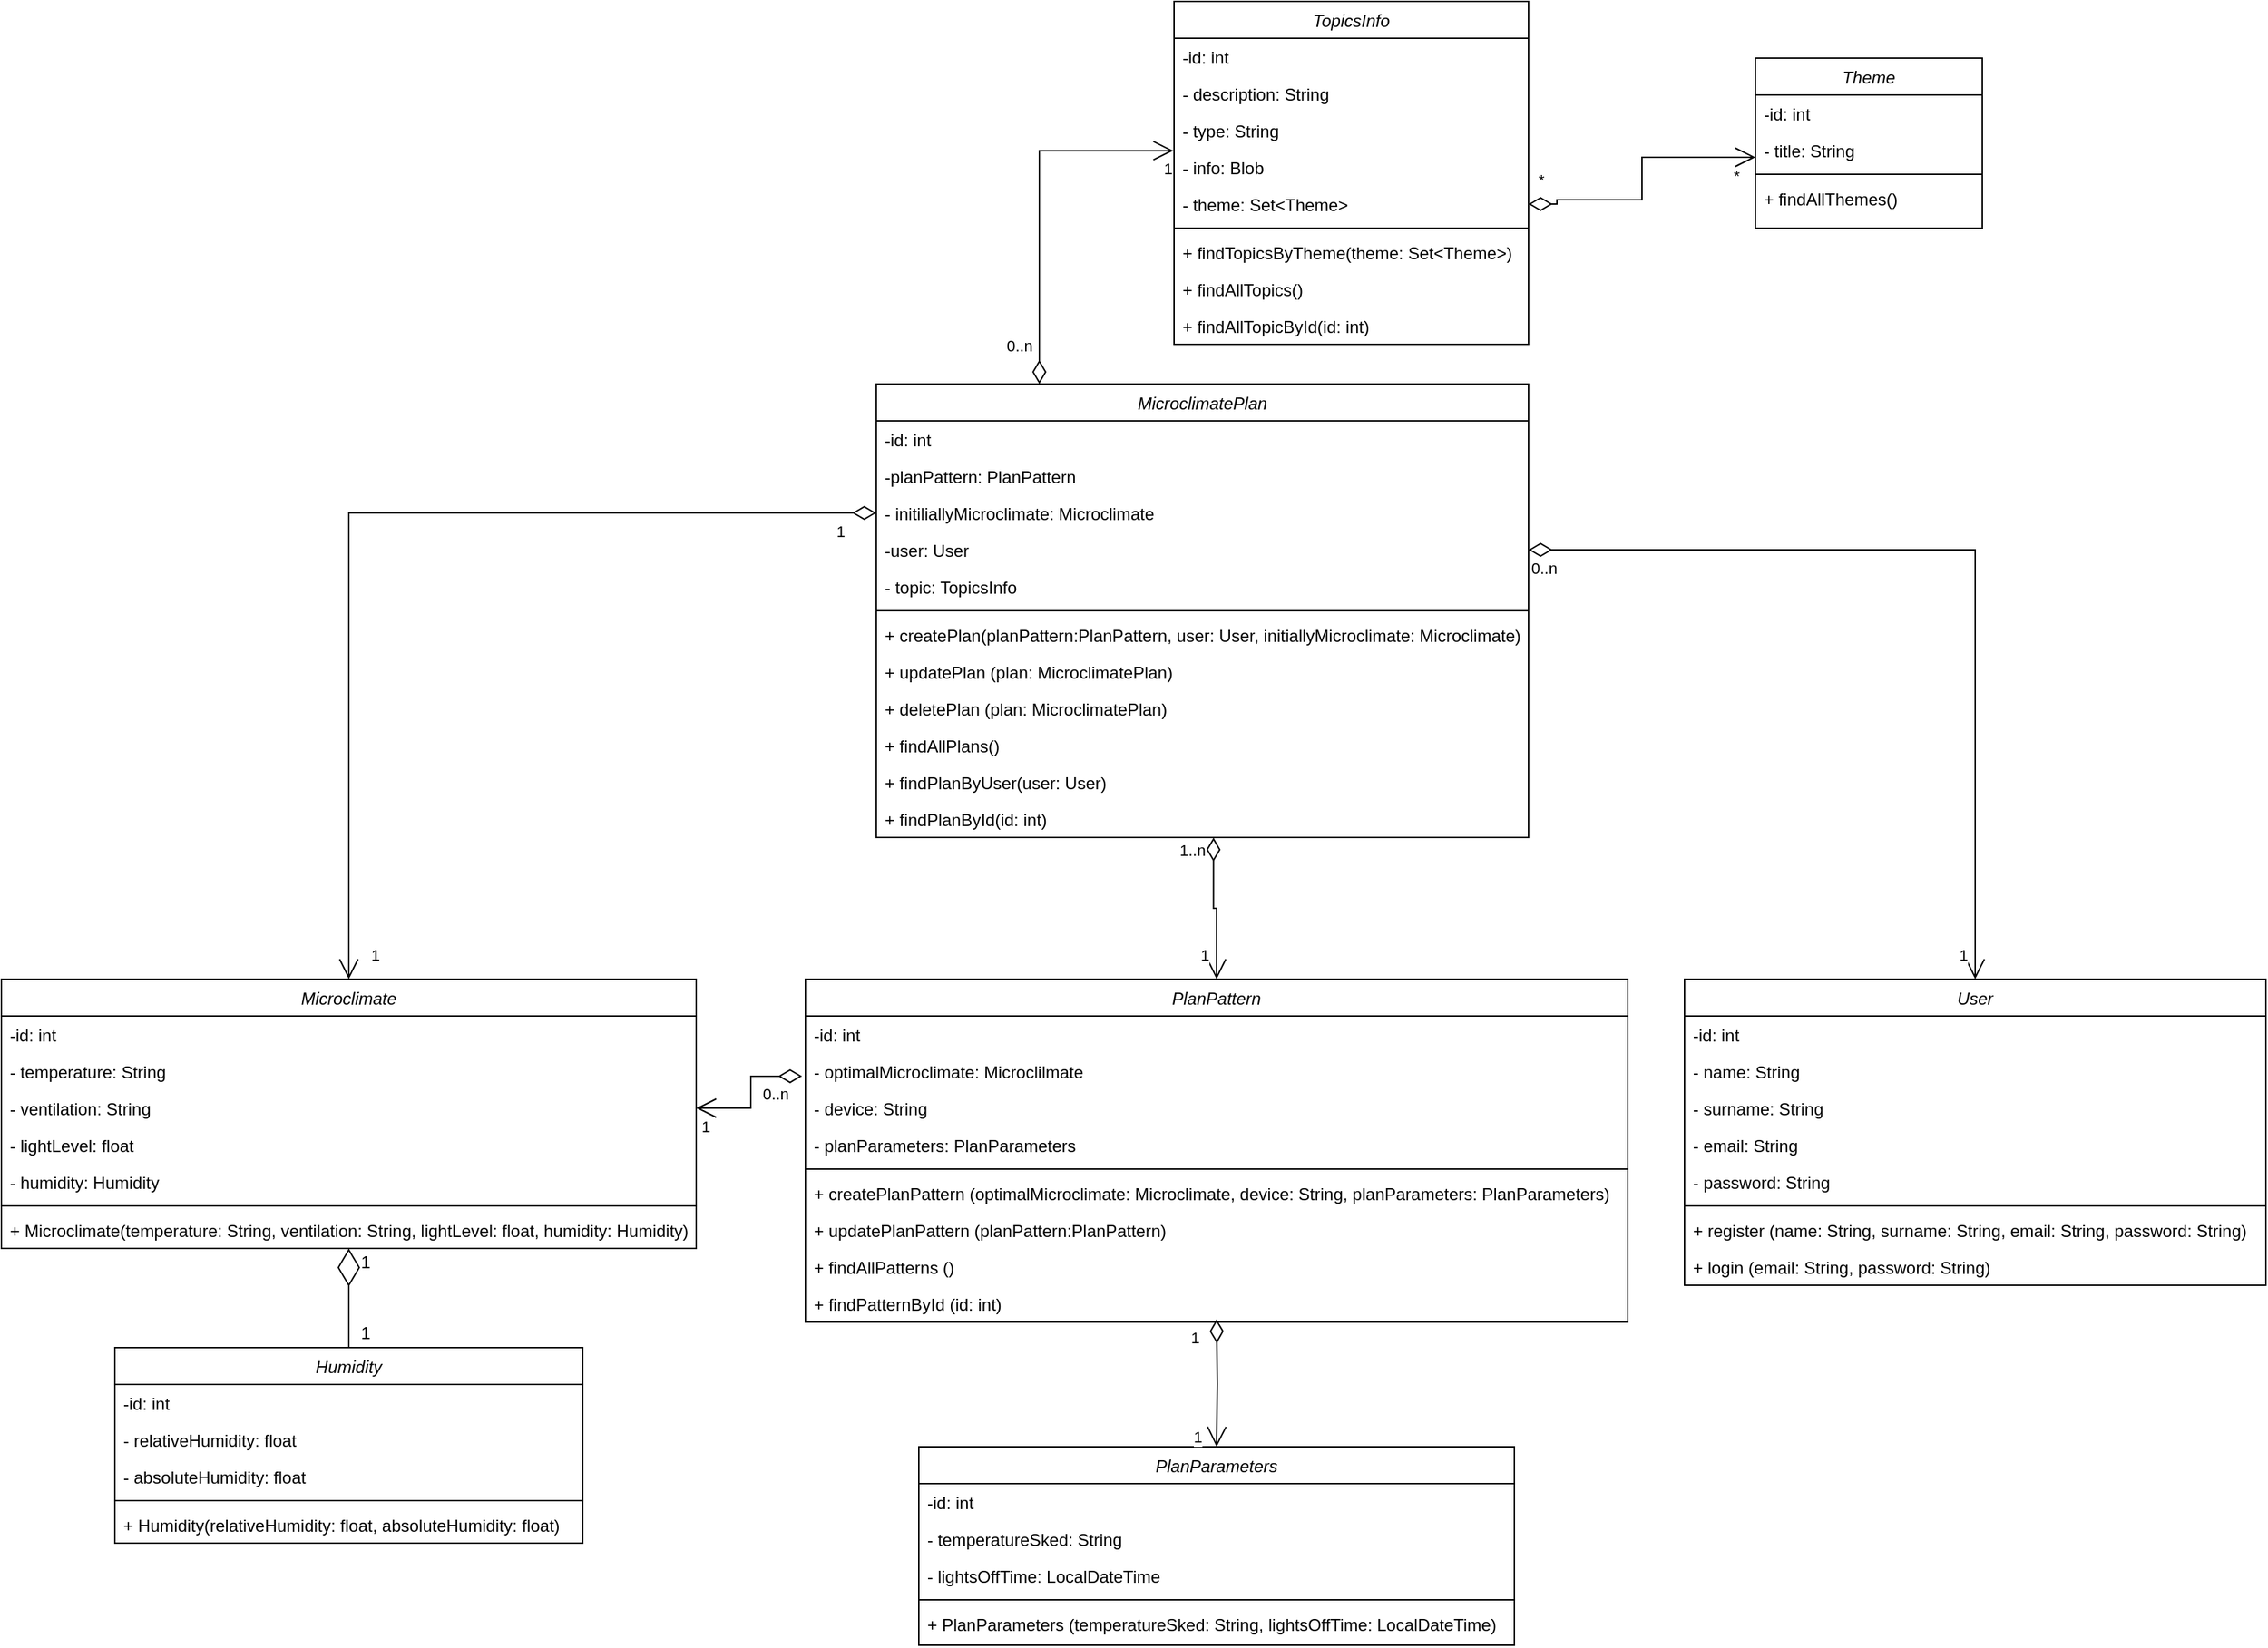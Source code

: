 <mxfile version="22.1.3" type="device">
  <diagram id="C5RBs43oDa-KdzZeNtuy" name="Page-1">
    <mxGraphModel dx="2336" dy="788" grid="1" gridSize="10" guides="1" tooltips="1" connect="1" arrows="1" fold="1" page="1" pageScale="1" pageWidth="827" pageHeight="1169" math="0" shadow="0">
      <root>
        <mxCell id="WIyWlLk6GJQsqaUBKTNV-0" />
        <mxCell id="WIyWlLk6GJQsqaUBKTNV-1" parent="WIyWlLk6GJQsqaUBKTNV-0" />
        <mxCell id="zkfFHV4jXpPFQw0GAbJ--0" value="MicroclimatePlan" style="swimlane;fontStyle=2;align=center;verticalAlign=top;childLayout=stackLayout;horizontal=1;startSize=26;horizontalStack=0;resizeParent=1;resizeLast=0;collapsible=1;marginBottom=0;rounded=0;shadow=0;strokeWidth=1;" parent="WIyWlLk6GJQsqaUBKTNV-1" vertex="1">
          <mxGeometry x="-210" y="270" width="460" height="320" as="geometry">
            <mxRectangle x="230" y="140" width="160" height="26" as="alternateBounds" />
          </mxGeometry>
        </mxCell>
        <mxCell id="zkfFHV4jXpPFQw0GAbJ--1" value="-id: int" style="text;align=left;verticalAlign=top;spacingLeft=4;spacingRight=4;overflow=hidden;rotatable=0;points=[[0,0.5],[1,0.5]];portConstraint=eastwest;" parent="zkfFHV4jXpPFQw0GAbJ--0" vertex="1">
          <mxGeometry y="26" width="460" height="26" as="geometry" />
        </mxCell>
        <mxCell id="zkfFHV4jXpPFQw0GAbJ--2" value="-planPattern: PlanPattern" style="text;align=left;verticalAlign=top;spacingLeft=4;spacingRight=4;overflow=hidden;rotatable=0;points=[[0,0.5],[1,0.5]];portConstraint=eastwest;rounded=0;shadow=0;html=0;" parent="zkfFHV4jXpPFQw0GAbJ--0" vertex="1">
          <mxGeometry y="52" width="460" height="26" as="geometry" />
        </mxCell>
        <mxCell id="2OGTQOwJCoU0kbv960lY-20" value="- initiliallyMicroclimate: Microclimate" style="text;align=left;verticalAlign=top;spacingLeft=4;spacingRight=4;overflow=hidden;rotatable=0;points=[[0,0.5],[1,0.5]];portConstraint=eastwest;rounded=0;shadow=0;html=0;" parent="zkfFHV4jXpPFQw0GAbJ--0" vertex="1">
          <mxGeometry y="78" width="460" height="26" as="geometry" />
        </mxCell>
        <mxCell id="zkfFHV4jXpPFQw0GAbJ--3" value="-user: User" style="text;align=left;verticalAlign=top;spacingLeft=4;spacingRight=4;overflow=hidden;rotatable=0;points=[[0,0.5],[1,0.5]];portConstraint=eastwest;rounded=0;shadow=0;html=0;" parent="zkfFHV4jXpPFQw0GAbJ--0" vertex="1">
          <mxGeometry y="104" width="460" height="26" as="geometry" />
        </mxCell>
        <mxCell id="0YNTMwmdeu7biB8t0eId-25" value="- topic: TopicsInfo" style="text;align=left;verticalAlign=top;spacingLeft=4;spacingRight=4;overflow=hidden;rotatable=0;points=[[0,0.5],[1,0.5]];portConstraint=eastwest;rounded=0;shadow=0;html=0;" vertex="1" parent="zkfFHV4jXpPFQw0GAbJ--0">
          <mxGeometry y="130" width="460" height="26" as="geometry" />
        </mxCell>
        <mxCell id="zkfFHV4jXpPFQw0GAbJ--4" value="" style="line;html=1;strokeWidth=1;align=left;verticalAlign=middle;spacingTop=-1;spacingLeft=3;spacingRight=3;rotatable=0;labelPosition=right;points=[];portConstraint=eastwest;" parent="zkfFHV4jXpPFQw0GAbJ--0" vertex="1">
          <mxGeometry y="156" width="460" height="8" as="geometry" />
        </mxCell>
        <mxCell id="zkfFHV4jXpPFQw0GAbJ--5" value="+ createPlan(planPattern:PlanPattern, user: User, initiallyMicroclimate: Microclimate)" style="text;align=left;verticalAlign=top;spacingLeft=4;spacingRight=4;overflow=hidden;rotatable=0;points=[[0,0.5],[1,0.5]];portConstraint=eastwest;" parent="zkfFHV4jXpPFQw0GAbJ--0" vertex="1">
          <mxGeometry y="164" width="460" height="26" as="geometry" />
        </mxCell>
        <mxCell id="2OGTQOwJCoU0kbv960lY-0" value="+ updatePlan (plan: MicroclimatePlan)" style="text;align=left;verticalAlign=top;spacingLeft=4;spacingRight=4;overflow=hidden;rotatable=0;points=[[0,0.5],[1,0.5]];portConstraint=eastwest;" parent="zkfFHV4jXpPFQw0GAbJ--0" vertex="1">
          <mxGeometry y="190" width="460" height="26" as="geometry" />
        </mxCell>
        <mxCell id="2OGTQOwJCoU0kbv960lY-1" value="+ deletePlan (plan: MicroclimatePlan)" style="text;align=left;verticalAlign=top;spacingLeft=4;spacingRight=4;overflow=hidden;rotatable=0;points=[[0,0.5],[1,0.5]];portConstraint=eastwest;" parent="zkfFHV4jXpPFQw0GAbJ--0" vertex="1">
          <mxGeometry y="216" width="460" height="26" as="geometry" />
        </mxCell>
        <mxCell id="2OGTQOwJCoU0kbv960lY-2" value="+ findAllPlans()" style="text;align=left;verticalAlign=top;spacingLeft=4;spacingRight=4;overflow=hidden;rotatable=0;points=[[0,0.5],[1,0.5]];portConstraint=eastwest;" parent="zkfFHV4jXpPFQw0GAbJ--0" vertex="1">
          <mxGeometry y="242" width="460" height="26" as="geometry" />
        </mxCell>
        <mxCell id="2OGTQOwJCoU0kbv960lY-3" value="+ findPlanByUser(user: User)" style="text;align=left;verticalAlign=top;spacingLeft=4;spacingRight=4;overflow=hidden;rotatable=0;points=[[0,0.5],[1,0.5]];portConstraint=eastwest;" parent="zkfFHV4jXpPFQw0GAbJ--0" vertex="1">
          <mxGeometry y="268" width="460" height="26" as="geometry" />
        </mxCell>
        <mxCell id="2OGTQOwJCoU0kbv960lY-4" value="+ findPlanById(id: int)" style="text;align=left;verticalAlign=top;spacingLeft=4;spacingRight=4;overflow=hidden;rotatable=0;points=[[0,0.5],[1,0.5]];portConstraint=eastwest;" parent="zkfFHV4jXpPFQw0GAbJ--0" vertex="1">
          <mxGeometry y="294" width="460" height="26" as="geometry" />
        </mxCell>
        <mxCell id="2OGTQOwJCoU0kbv960lY-5" value="Microclimate" style="swimlane;fontStyle=2;align=center;verticalAlign=top;childLayout=stackLayout;horizontal=1;startSize=26;horizontalStack=0;resizeParent=1;resizeLast=0;collapsible=1;marginBottom=0;rounded=0;shadow=0;strokeWidth=1;" parent="WIyWlLk6GJQsqaUBKTNV-1" vertex="1">
          <mxGeometry x="-827" y="690" width="490" height="190" as="geometry">
            <mxRectangle x="230" y="140" width="160" height="26" as="alternateBounds" />
          </mxGeometry>
        </mxCell>
        <mxCell id="2OGTQOwJCoU0kbv960lY-6" value="-id: int" style="text;align=left;verticalAlign=top;spacingLeft=4;spacingRight=4;overflow=hidden;rotatable=0;points=[[0,0.5],[1,0.5]];portConstraint=eastwest;" parent="2OGTQOwJCoU0kbv960lY-5" vertex="1">
          <mxGeometry y="26" width="490" height="26" as="geometry" />
        </mxCell>
        <mxCell id="2OGTQOwJCoU0kbv960lY-7" value="- temperature: String" style="text;align=left;verticalAlign=top;spacingLeft=4;spacingRight=4;overflow=hidden;rotatable=0;points=[[0,0.5],[1,0.5]];portConstraint=eastwest;rounded=0;shadow=0;html=0;" parent="2OGTQOwJCoU0kbv960lY-5" vertex="1">
          <mxGeometry y="52" width="490" height="26" as="geometry" />
        </mxCell>
        <mxCell id="2OGTQOwJCoU0kbv960lY-8" value="- ventilation: String" style="text;align=left;verticalAlign=top;spacingLeft=4;spacingRight=4;overflow=hidden;rotatable=0;points=[[0,0.5],[1,0.5]];portConstraint=eastwest;rounded=0;shadow=0;html=0;" parent="2OGTQOwJCoU0kbv960lY-5" vertex="1">
          <mxGeometry y="78" width="490" height="26" as="geometry" />
        </mxCell>
        <mxCell id="2OGTQOwJCoU0kbv960lY-18" value="- lightLevel: float" style="text;align=left;verticalAlign=top;spacingLeft=4;spacingRight=4;overflow=hidden;rotatable=0;points=[[0,0.5],[1,0.5]];portConstraint=eastwest;rounded=0;shadow=0;html=0;" parent="2OGTQOwJCoU0kbv960lY-5" vertex="1">
          <mxGeometry y="104" width="490" height="26" as="geometry" />
        </mxCell>
        <mxCell id="2OGTQOwJCoU0kbv960lY-17" value="- humidity: Humidity" style="text;align=left;verticalAlign=top;spacingLeft=4;spacingRight=4;overflow=hidden;rotatable=0;points=[[0,0.5],[1,0.5]];portConstraint=eastwest;rounded=0;shadow=0;html=0;" parent="2OGTQOwJCoU0kbv960lY-5" vertex="1">
          <mxGeometry y="130" width="490" height="26" as="geometry" />
        </mxCell>
        <mxCell id="2OGTQOwJCoU0kbv960lY-9" value="" style="line;html=1;strokeWidth=1;align=left;verticalAlign=middle;spacingTop=-1;spacingLeft=3;spacingRight=3;rotatable=0;labelPosition=right;points=[];portConstraint=eastwest;" parent="2OGTQOwJCoU0kbv960lY-5" vertex="1">
          <mxGeometry y="156" width="490" height="8" as="geometry" />
        </mxCell>
        <mxCell id="2OGTQOwJCoU0kbv960lY-16" value="+ Microclimate(temperature: String, ventilation: String, lightLevel: float, humidity: Humidity)" style="text;align=left;verticalAlign=top;spacingLeft=4;spacingRight=4;overflow=hidden;rotatable=0;points=[[0,0.5],[1,0.5]];portConstraint=eastwest;rounded=0;shadow=0;html=0;" parent="2OGTQOwJCoU0kbv960lY-5" vertex="1">
          <mxGeometry y="164" width="490" height="26" as="geometry" />
        </mxCell>
        <mxCell id="2OGTQOwJCoU0kbv960lY-21" value="Humidity" style="swimlane;fontStyle=2;align=center;verticalAlign=top;childLayout=stackLayout;horizontal=1;startSize=26;horizontalStack=0;resizeParent=1;resizeLast=0;collapsible=1;marginBottom=0;rounded=0;shadow=0;strokeWidth=1;" parent="WIyWlLk6GJQsqaUBKTNV-1" vertex="1">
          <mxGeometry x="-747" y="950" width="330" height="138" as="geometry">
            <mxRectangle x="230" y="140" width="160" height="26" as="alternateBounds" />
          </mxGeometry>
        </mxCell>
        <mxCell id="2OGTQOwJCoU0kbv960lY-22" value="-id: int" style="text;align=left;verticalAlign=top;spacingLeft=4;spacingRight=4;overflow=hidden;rotatable=0;points=[[0,0.5],[1,0.5]];portConstraint=eastwest;" parent="2OGTQOwJCoU0kbv960lY-21" vertex="1">
          <mxGeometry y="26" width="330" height="26" as="geometry" />
        </mxCell>
        <mxCell id="2OGTQOwJCoU0kbv960lY-23" value="- relativeHumidity: float" style="text;align=left;verticalAlign=top;spacingLeft=4;spacingRight=4;overflow=hidden;rotatable=0;points=[[0,0.5],[1,0.5]];portConstraint=eastwest;rounded=0;shadow=0;html=0;" parent="2OGTQOwJCoU0kbv960lY-21" vertex="1">
          <mxGeometry y="52" width="330" height="26" as="geometry" />
        </mxCell>
        <mxCell id="2OGTQOwJCoU0kbv960lY-24" value="- absoluteHumidity: float" style="text;align=left;verticalAlign=top;spacingLeft=4;spacingRight=4;overflow=hidden;rotatable=0;points=[[0,0.5],[1,0.5]];portConstraint=eastwest;rounded=0;shadow=0;html=0;" parent="2OGTQOwJCoU0kbv960lY-21" vertex="1">
          <mxGeometry y="78" width="330" height="26" as="geometry" />
        </mxCell>
        <mxCell id="2OGTQOwJCoU0kbv960lY-27" value="" style="line;html=1;strokeWidth=1;align=left;verticalAlign=middle;spacingTop=-1;spacingLeft=3;spacingRight=3;rotatable=0;labelPosition=right;points=[];portConstraint=eastwest;" parent="2OGTQOwJCoU0kbv960lY-21" vertex="1">
          <mxGeometry y="104" width="330" height="8" as="geometry" />
        </mxCell>
        <mxCell id="2OGTQOwJCoU0kbv960lY-28" value="+ Humidity(relativeHumidity: float, absoluteHumidity: float)" style="text;align=left;verticalAlign=top;spacingLeft=4;spacingRight=4;overflow=hidden;rotatable=0;points=[[0,0.5],[1,0.5]];portConstraint=eastwest;rounded=0;shadow=0;html=0;" parent="2OGTQOwJCoU0kbv960lY-21" vertex="1">
          <mxGeometry y="112" width="330" height="26" as="geometry" />
        </mxCell>
        <mxCell id="2OGTQOwJCoU0kbv960lY-29" value="PlanPattern" style="swimlane;fontStyle=2;align=center;verticalAlign=top;childLayout=stackLayout;horizontal=1;startSize=26;horizontalStack=0;resizeParent=1;resizeLast=0;collapsible=1;marginBottom=0;rounded=0;shadow=0;strokeWidth=1;" parent="WIyWlLk6GJQsqaUBKTNV-1" vertex="1">
          <mxGeometry x="-260" y="690" width="580" height="242" as="geometry">
            <mxRectangle x="230" y="140" width="160" height="26" as="alternateBounds" />
          </mxGeometry>
        </mxCell>
        <mxCell id="2OGTQOwJCoU0kbv960lY-30" value="-id: int" style="text;align=left;verticalAlign=top;spacingLeft=4;spacingRight=4;overflow=hidden;rotatable=0;points=[[0,0.5],[1,0.5]];portConstraint=eastwest;" parent="2OGTQOwJCoU0kbv960lY-29" vertex="1">
          <mxGeometry y="26" width="580" height="26" as="geometry" />
        </mxCell>
        <mxCell id="2OGTQOwJCoU0kbv960lY-32" value="- optimalMicroclimate: Microclilmate" style="text;align=left;verticalAlign=top;spacingLeft=4;spacingRight=4;overflow=hidden;rotatable=0;points=[[0,0.5],[1,0.5]];portConstraint=eastwest;rounded=0;shadow=0;html=0;" parent="2OGTQOwJCoU0kbv960lY-29" vertex="1">
          <mxGeometry y="52" width="580" height="26" as="geometry" />
        </mxCell>
        <mxCell id="2OGTQOwJCoU0kbv960lY-33" value="- device: String" style="text;align=left;verticalAlign=top;spacingLeft=4;spacingRight=4;overflow=hidden;rotatable=0;points=[[0,0.5],[1,0.5]];portConstraint=eastwest;rounded=0;shadow=0;html=0;" parent="2OGTQOwJCoU0kbv960lY-29" vertex="1">
          <mxGeometry y="78" width="580" height="26" as="geometry" />
        </mxCell>
        <mxCell id="2OGTQOwJCoU0kbv960lY-56" value="- planParameters: PlanParameters" style="text;align=left;verticalAlign=top;spacingLeft=4;spacingRight=4;overflow=hidden;rotatable=0;points=[[0,0.5],[1,0.5]];portConstraint=eastwest;rounded=0;shadow=0;html=0;" parent="2OGTQOwJCoU0kbv960lY-29" vertex="1">
          <mxGeometry y="104" width="580" height="26" as="geometry" />
        </mxCell>
        <mxCell id="2OGTQOwJCoU0kbv960lY-35" value="" style="line;html=1;strokeWidth=1;align=left;verticalAlign=middle;spacingTop=-1;spacingLeft=3;spacingRight=3;rotatable=0;labelPosition=right;points=[];portConstraint=eastwest;" parent="2OGTQOwJCoU0kbv960lY-29" vertex="1">
          <mxGeometry y="130" width="580" height="8" as="geometry" />
        </mxCell>
        <mxCell id="2OGTQOwJCoU0kbv960lY-36" value="+ createPlanPattern (optimalMicroclimate: Microclimate, device: String, planParameters: PlanParameters)" style="text;align=left;verticalAlign=top;spacingLeft=4;spacingRight=4;overflow=hidden;rotatable=0;points=[[0,0.5],[1,0.5]];portConstraint=eastwest;rounded=0;shadow=0;html=0;" parent="2OGTQOwJCoU0kbv960lY-29" vertex="1">
          <mxGeometry y="138" width="580" height="26" as="geometry" />
        </mxCell>
        <mxCell id="2OGTQOwJCoU0kbv960lY-37" value="+ updatePlanPattern (planPattern:PlanPattern)" style="text;align=left;verticalAlign=top;spacingLeft=4;spacingRight=4;overflow=hidden;rotatable=0;points=[[0,0.5],[1,0.5]];portConstraint=eastwest;rounded=0;shadow=0;html=0;" parent="2OGTQOwJCoU0kbv960lY-29" vertex="1">
          <mxGeometry y="164" width="580" height="26" as="geometry" />
        </mxCell>
        <mxCell id="0YNTMwmdeu7biB8t0eId-37" value="+ findAllPatterns ()" style="text;align=left;verticalAlign=top;spacingLeft=4;spacingRight=4;overflow=hidden;rotatable=0;points=[[0,0.5],[1,0.5]];portConstraint=eastwest;rounded=0;shadow=0;html=0;" vertex="1" parent="2OGTQOwJCoU0kbv960lY-29">
          <mxGeometry y="190" width="580" height="26" as="geometry" />
        </mxCell>
        <mxCell id="0YNTMwmdeu7biB8t0eId-39" value="+ findPatternById (id: int)" style="text;align=left;verticalAlign=top;spacingLeft=4;spacingRight=4;overflow=hidden;rotatable=0;points=[[0,0.5],[1,0.5]];portConstraint=eastwest;rounded=0;shadow=0;html=0;" vertex="1" parent="2OGTQOwJCoU0kbv960lY-29">
          <mxGeometry y="216" width="580" height="26" as="geometry" />
        </mxCell>
        <mxCell id="2OGTQOwJCoU0kbv960lY-38" value="User" style="swimlane;fontStyle=2;align=center;verticalAlign=top;childLayout=stackLayout;horizontal=1;startSize=26;horizontalStack=0;resizeParent=1;resizeLast=0;collapsible=1;marginBottom=0;rounded=0;shadow=0;strokeWidth=1;" parent="WIyWlLk6GJQsqaUBKTNV-1" vertex="1">
          <mxGeometry x="360" y="690" width="410" height="216" as="geometry">
            <mxRectangle x="230" y="140" width="160" height="26" as="alternateBounds" />
          </mxGeometry>
        </mxCell>
        <mxCell id="2OGTQOwJCoU0kbv960lY-39" value="-id: int" style="text;align=left;verticalAlign=top;spacingLeft=4;spacingRight=4;overflow=hidden;rotatable=0;points=[[0,0.5],[1,0.5]];portConstraint=eastwest;" parent="2OGTQOwJCoU0kbv960lY-38" vertex="1">
          <mxGeometry y="26" width="410" height="26" as="geometry" />
        </mxCell>
        <mxCell id="2OGTQOwJCoU0kbv960lY-40" value="- name: String" style="text;align=left;verticalAlign=top;spacingLeft=4;spacingRight=4;overflow=hidden;rotatable=0;points=[[0,0.5],[1,0.5]];portConstraint=eastwest;rounded=0;shadow=0;html=0;" parent="2OGTQOwJCoU0kbv960lY-38" vertex="1">
          <mxGeometry y="52" width="410" height="26" as="geometry" />
        </mxCell>
        <mxCell id="2OGTQOwJCoU0kbv960lY-41" value="- surname: String" style="text;align=left;verticalAlign=top;spacingLeft=4;spacingRight=4;overflow=hidden;rotatable=0;points=[[0,0.5],[1,0.5]];portConstraint=eastwest;rounded=0;shadow=0;html=0;" parent="2OGTQOwJCoU0kbv960lY-38" vertex="1">
          <mxGeometry y="78" width="410" height="26" as="geometry" />
        </mxCell>
        <mxCell id="2OGTQOwJCoU0kbv960lY-45" value="- email: String" style="text;align=left;verticalAlign=top;spacingLeft=4;spacingRight=4;overflow=hidden;rotatable=0;points=[[0,0.5],[1,0.5]];portConstraint=eastwest;rounded=0;shadow=0;html=0;" parent="2OGTQOwJCoU0kbv960lY-38" vertex="1">
          <mxGeometry y="104" width="410" height="26" as="geometry" />
        </mxCell>
        <mxCell id="2OGTQOwJCoU0kbv960lY-44" value="- password: String" style="text;align=left;verticalAlign=top;spacingLeft=4;spacingRight=4;overflow=hidden;rotatable=0;points=[[0,0.5],[1,0.5]];portConstraint=eastwest;rounded=0;shadow=0;html=0;" parent="2OGTQOwJCoU0kbv960lY-38" vertex="1">
          <mxGeometry y="130" width="410" height="26" as="geometry" />
        </mxCell>
        <mxCell id="2OGTQOwJCoU0kbv960lY-42" value="" style="line;html=1;strokeWidth=1;align=left;verticalAlign=middle;spacingTop=-1;spacingLeft=3;spacingRight=3;rotatable=0;labelPosition=right;points=[];portConstraint=eastwest;" parent="2OGTQOwJCoU0kbv960lY-38" vertex="1">
          <mxGeometry y="156" width="410" height="8" as="geometry" />
        </mxCell>
        <mxCell id="2OGTQOwJCoU0kbv960lY-43" value="+ register (name: String, surname: String, email: String, password: String)" style="text;align=left;verticalAlign=top;spacingLeft=4;spacingRight=4;overflow=hidden;rotatable=0;points=[[0,0.5],[1,0.5]];portConstraint=eastwest;rounded=0;shadow=0;html=0;" parent="2OGTQOwJCoU0kbv960lY-38" vertex="1">
          <mxGeometry y="164" width="410" height="26" as="geometry" />
        </mxCell>
        <mxCell id="2OGTQOwJCoU0kbv960lY-46" value="+ login (email: String, password: String)" style="text;align=left;verticalAlign=top;spacingLeft=4;spacingRight=4;overflow=hidden;rotatable=0;points=[[0,0.5],[1,0.5]];portConstraint=eastwest;rounded=0;shadow=0;html=0;" parent="2OGTQOwJCoU0kbv960lY-38" vertex="1">
          <mxGeometry y="190" width="410" height="26" as="geometry" />
        </mxCell>
        <mxCell id="2OGTQOwJCoU0kbv960lY-47" value="PlanParameters" style="swimlane;fontStyle=2;align=center;verticalAlign=top;childLayout=stackLayout;horizontal=1;startSize=26;horizontalStack=0;resizeParent=1;resizeLast=0;collapsible=1;marginBottom=0;rounded=0;shadow=0;strokeWidth=1;" parent="WIyWlLk6GJQsqaUBKTNV-1" vertex="1">
          <mxGeometry x="-180" y="1020" width="420" height="140" as="geometry">
            <mxRectangle x="230" y="140" width="160" height="26" as="alternateBounds" />
          </mxGeometry>
        </mxCell>
        <mxCell id="2OGTQOwJCoU0kbv960lY-48" value="-id: int" style="text;align=left;verticalAlign=top;spacingLeft=4;spacingRight=4;overflow=hidden;rotatable=0;points=[[0,0.5],[1,0.5]];portConstraint=eastwest;" parent="2OGTQOwJCoU0kbv960lY-47" vertex="1">
          <mxGeometry y="26" width="420" height="26" as="geometry" />
        </mxCell>
        <mxCell id="2OGTQOwJCoU0kbv960lY-49" value="- temperatureSked: String" style="text;align=left;verticalAlign=top;spacingLeft=4;spacingRight=4;overflow=hidden;rotatable=0;points=[[0,0.5],[1,0.5]];portConstraint=eastwest;rounded=0;shadow=0;html=0;" parent="2OGTQOwJCoU0kbv960lY-47" vertex="1">
          <mxGeometry y="52" width="420" height="26" as="geometry" />
        </mxCell>
        <mxCell id="2OGTQOwJCoU0kbv960lY-51" value="- lightsOffTime: LocalDateTime" style="text;align=left;verticalAlign=top;spacingLeft=4;spacingRight=4;overflow=hidden;rotatable=0;points=[[0,0.5],[1,0.5]];portConstraint=eastwest;rounded=0;shadow=0;html=0;" parent="2OGTQOwJCoU0kbv960lY-47" vertex="1">
          <mxGeometry y="78" width="420" height="26" as="geometry" />
        </mxCell>
        <mxCell id="2OGTQOwJCoU0kbv960lY-53" value="" style="line;html=1;strokeWidth=1;align=left;verticalAlign=middle;spacingTop=-1;spacingLeft=3;spacingRight=3;rotatable=0;labelPosition=right;points=[];portConstraint=eastwest;" parent="2OGTQOwJCoU0kbv960lY-47" vertex="1">
          <mxGeometry y="104" width="420" height="8" as="geometry" />
        </mxCell>
        <mxCell id="2OGTQOwJCoU0kbv960lY-54" value="+ PlanParameters (temperatureSked: String, lightsOffTime: LocalDateTime)" style="text;align=left;verticalAlign=top;spacingLeft=4;spacingRight=4;overflow=hidden;rotatable=0;points=[[0,0.5],[1,0.5]];portConstraint=eastwest;rounded=0;shadow=0;html=0;" parent="2OGTQOwJCoU0kbv960lY-47" vertex="1">
          <mxGeometry y="112" width="420" height="26" as="geometry" />
        </mxCell>
        <mxCell id="2OGTQOwJCoU0kbv960lY-61" value="" style="endArrow=diamondThin;endFill=0;endSize=24;html=1;rounded=0;exitX=0.5;exitY=0;exitDx=0;exitDy=0;" parent="WIyWlLk6GJQsqaUBKTNV-1" source="2OGTQOwJCoU0kbv960lY-21" target="2OGTQOwJCoU0kbv960lY-16" edge="1">
          <mxGeometry width="160" relative="1" as="geometry">
            <mxPoint x="-497" y="980" as="sourcePoint" />
            <mxPoint x="-337" y="980" as="targetPoint" />
          </mxGeometry>
        </mxCell>
        <mxCell id="2OGTQOwJCoU0kbv960lY-67" value="" style="endArrow=open;html=1;endSize=12;startArrow=diamondThin;startSize=14;startFill=0;edgeStyle=orthogonalEdgeStyle;rounded=0;entryX=0.5;entryY=0;entryDx=0;entryDy=0;" parent="WIyWlLk6GJQsqaUBKTNV-1" target="2OGTQOwJCoU0kbv960lY-47" edge="1">
          <mxGeometry relative="1" as="geometry">
            <mxPoint x="30" y="930" as="sourcePoint" />
            <mxPoint x="190" y="930" as="targetPoint" />
          </mxGeometry>
        </mxCell>
        <mxCell id="2OGTQOwJCoU0kbv960lY-68" value="1" style="edgeLabel;resizable=0;html=1;align=left;verticalAlign=top;" parent="2OGTQOwJCoU0kbv960lY-67" connectable="0" vertex="1">
          <mxGeometry x="-1" relative="1" as="geometry">
            <mxPoint x="-20" as="offset" />
          </mxGeometry>
        </mxCell>
        <mxCell id="2OGTQOwJCoU0kbv960lY-69" value="1" style="edgeLabel;resizable=0;html=1;align=right;verticalAlign=top;" parent="2OGTQOwJCoU0kbv960lY-67" connectable="0" vertex="1">
          <mxGeometry x="1" relative="1" as="geometry">
            <mxPoint x="-10" y="-20" as="offset" />
          </mxGeometry>
        </mxCell>
        <mxCell id="2OGTQOwJCoU0kbv960lY-76" value="" style="endArrow=open;html=1;endSize=12;startArrow=diamondThin;startSize=14;startFill=0;edgeStyle=orthogonalEdgeStyle;rounded=0;entryX=0.5;entryY=0;entryDx=0;entryDy=0;exitX=0.517;exitY=1.003;exitDx=0;exitDy=0;exitPerimeter=0;" parent="WIyWlLk6GJQsqaUBKTNV-1" source="2OGTQOwJCoU0kbv960lY-4" target="2OGTQOwJCoU0kbv960lY-29" edge="1">
          <mxGeometry relative="1" as="geometry">
            <mxPoint x="20" y="580" as="sourcePoint" />
            <mxPoint x="150" y="490" as="targetPoint" />
          </mxGeometry>
        </mxCell>
        <mxCell id="2OGTQOwJCoU0kbv960lY-77" value="1..n" style="edgeLabel;resizable=0;html=1;align=left;verticalAlign=top;" parent="2OGTQOwJCoU0kbv960lY-76" connectable="0" vertex="1">
          <mxGeometry x="-1" relative="1" as="geometry">
            <mxPoint x="-26" y="-4" as="offset" />
          </mxGeometry>
        </mxCell>
        <mxCell id="2OGTQOwJCoU0kbv960lY-78" value="1" style="edgeLabel;resizable=0;html=1;align=right;verticalAlign=top;" parent="2OGTQOwJCoU0kbv960lY-76" connectable="0" vertex="1">
          <mxGeometry x="1" relative="1" as="geometry">
            <mxPoint x="-5" y="-30" as="offset" />
          </mxGeometry>
        </mxCell>
        <mxCell id="2OGTQOwJCoU0kbv960lY-81" value="" style="endArrow=open;html=1;endSize=12;startArrow=diamondThin;startSize=14;startFill=0;edgeStyle=orthogonalEdgeStyle;rounded=0;exitX=-0.004;exitY=0.633;exitDx=0;exitDy=0;entryX=1;entryY=0.5;entryDx=0;entryDy=0;exitPerimeter=0;" parent="WIyWlLk6GJQsqaUBKTNV-1" source="2OGTQOwJCoU0kbv960lY-32" target="2OGTQOwJCoU0kbv960lY-8" edge="1">
          <mxGeometry relative="1" as="geometry">
            <mxPoint x="-400" y="830" as="sourcePoint" />
            <mxPoint x="-240" y="830" as="targetPoint" />
          </mxGeometry>
        </mxCell>
        <mxCell id="2OGTQOwJCoU0kbv960lY-82" value="0..n" style="edgeLabel;resizable=0;html=1;align=left;verticalAlign=top;" parent="2OGTQOwJCoU0kbv960lY-81" connectable="0" vertex="1">
          <mxGeometry x="-1" relative="1" as="geometry">
            <mxPoint x="-30" as="offset" />
          </mxGeometry>
        </mxCell>
        <mxCell id="2OGTQOwJCoU0kbv960lY-83" value="1" style="edgeLabel;resizable=0;html=1;align=right;verticalAlign=top;" parent="2OGTQOwJCoU0kbv960lY-81" connectable="0" vertex="1">
          <mxGeometry x="1" relative="1" as="geometry">
            <mxPoint x="10" as="offset" />
          </mxGeometry>
        </mxCell>
        <mxCell id="2OGTQOwJCoU0kbv960lY-84" value="" style="endArrow=open;html=1;endSize=12;startArrow=diamondThin;startSize=14;startFill=0;edgeStyle=orthogonalEdgeStyle;rounded=0;exitX=1;exitY=0.5;exitDx=0;exitDy=0;" parent="WIyWlLk6GJQsqaUBKTNV-1" source="zkfFHV4jXpPFQw0GAbJ--3" target="2OGTQOwJCoU0kbv960lY-38" edge="1">
          <mxGeometry relative="1" as="geometry">
            <mxPoint x="490" y="670" as="sourcePoint" />
            <mxPoint x="650" y="670" as="targetPoint" />
          </mxGeometry>
        </mxCell>
        <mxCell id="2OGTQOwJCoU0kbv960lY-85" value="0..n" style="edgeLabel;resizable=0;html=1;align=left;verticalAlign=top;" parent="2OGTQOwJCoU0kbv960lY-84" connectable="0" vertex="1">
          <mxGeometry x="-1" relative="1" as="geometry" />
        </mxCell>
        <mxCell id="2OGTQOwJCoU0kbv960lY-86" value="1" style="edgeLabel;resizable=0;html=1;align=right;verticalAlign=top;" parent="2OGTQOwJCoU0kbv960lY-84" connectable="0" vertex="1">
          <mxGeometry x="1" relative="1" as="geometry">
            <mxPoint x="-5" y="-30" as="offset" />
          </mxGeometry>
        </mxCell>
        <mxCell id="2OGTQOwJCoU0kbv960lY-87" value="" style="endArrow=open;html=1;endSize=12;startArrow=diamondThin;startSize=14;startFill=0;edgeStyle=orthogonalEdgeStyle;rounded=0;exitX=0;exitY=0.5;exitDx=0;exitDy=0;entryX=0.5;entryY=0;entryDx=0;entryDy=0;" parent="WIyWlLk6GJQsqaUBKTNV-1" source="2OGTQOwJCoU0kbv960lY-20" target="2OGTQOwJCoU0kbv960lY-5" edge="1">
          <mxGeometry relative="1" as="geometry">
            <mxPoint x="-290" y="570" as="sourcePoint" />
            <mxPoint x="-130" y="570" as="targetPoint" />
          </mxGeometry>
        </mxCell>
        <mxCell id="2OGTQOwJCoU0kbv960lY-88" value="1" style="edgeLabel;resizable=0;html=1;align=left;verticalAlign=top;" parent="2OGTQOwJCoU0kbv960lY-87" connectable="0" vertex="1">
          <mxGeometry x="-1" relative="1" as="geometry">
            <mxPoint x="-30" as="offset" />
          </mxGeometry>
        </mxCell>
        <mxCell id="2OGTQOwJCoU0kbv960lY-89" value="1" style="edgeLabel;resizable=0;html=1;align=right;verticalAlign=top;" parent="2OGTQOwJCoU0kbv960lY-87" connectable="0" vertex="1">
          <mxGeometry x="1" relative="1" as="geometry">
            <mxPoint x="22" y="-30" as="offset" />
          </mxGeometry>
        </mxCell>
        <mxCell id="2OGTQOwJCoU0kbv960lY-90" value="1" style="text;html=1;strokeColor=none;fillColor=none;align=center;verticalAlign=middle;whiteSpace=wrap;rounded=0;" parent="WIyWlLk6GJQsqaUBKTNV-1" vertex="1">
          <mxGeometry x="-580" y="930" width="20" height="20" as="geometry" />
        </mxCell>
        <mxCell id="2OGTQOwJCoU0kbv960lY-91" value="1" style="text;html=1;strokeColor=none;fillColor=none;align=center;verticalAlign=middle;whiteSpace=wrap;rounded=0;" parent="WIyWlLk6GJQsqaUBKTNV-1" vertex="1">
          <mxGeometry x="-580" y="880" width="20" height="20" as="geometry" />
        </mxCell>
        <mxCell id="0YNTMwmdeu7biB8t0eId-0" value="Theme" style="swimlane;fontStyle=2;align=center;verticalAlign=top;childLayout=stackLayout;horizontal=1;startSize=26;horizontalStack=0;resizeParent=1;resizeLast=0;collapsible=1;marginBottom=0;rounded=0;shadow=0;strokeWidth=1;" vertex="1" parent="WIyWlLk6GJQsqaUBKTNV-1">
          <mxGeometry x="410" y="40" width="160" height="120" as="geometry">
            <mxRectangle x="230" y="140" width="160" height="26" as="alternateBounds" />
          </mxGeometry>
        </mxCell>
        <mxCell id="0YNTMwmdeu7biB8t0eId-1" value="-id: int" style="text;align=left;verticalAlign=top;spacingLeft=4;spacingRight=4;overflow=hidden;rotatable=0;points=[[0,0.5],[1,0.5]];portConstraint=eastwest;" vertex="1" parent="0YNTMwmdeu7biB8t0eId-0">
          <mxGeometry y="26" width="160" height="26" as="geometry" />
        </mxCell>
        <mxCell id="0YNTMwmdeu7biB8t0eId-2" value="- title: String" style="text;align=left;verticalAlign=top;spacingLeft=4;spacingRight=4;overflow=hidden;rotatable=0;points=[[0,0.5],[1,0.5]];portConstraint=eastwest;rounded=0;shadow=0;html=0;" vertex="1" parent="0YNTMwmdeu7biB8t0eId-0">
          <mxGeometry y="52" width="160" height="26" as="geometry" />
        </mxCell>
        <mxCell id="0YNTMwmdeu7biB8t0eId-6" value="" style="line;html=1;strokeWidth=1;align=left;verticalAlign=middle;spacingTop=-1;spacingLeft=3;spacingRight=3;rotatable=0;labelPosition=right;points=[];portConstraint=eastwest;" vertex="1" parent="0YNTMwmdeu7biB8t0eId-0">
          <mxGeometry y="78" width="160" height="8" as="geometry" />
        </mxCell>
        <mxCell id="0YNTMwmdeu7biB8t0eId-7" value="+ findAllThemes()" style="text;align=left;verticalAlign=top;spacingLeft=4;spacingRight=4;overflow=hidden;rotatable=0;points=[[0,0.5],[1,0.5]];portConstraint=eastwest;rounded=0;shadow=0;html=0;" vertex="1" parent="0YNTMwmdeu7biB8t0eId-0">
          <mxGeometry y="86" width="160" height="26" as="geometry" />
        </mxCell>
        <mxCell id="0YNTMwmdeu7biB8t0eId-9" value="TopicsInfo" style="swimlane;fontStyle=2;align=center;verticalAlign=top;childLayout=stackLayout;horizontal=1;startSize=26;horizontalStack=0;resizeParent=1;resizeLast=0;collapsible=1;marginBottom=0;rounded=0;shadow=0;strokeWidth=1;" vertex="1" parent="WIyWlLk6GJQsqaUBKTNV-1">
          <mxGeometry width="250" height="242" as="geometry">
            <mxRectangle x="230" y="140" width="160" height="26" as="alternateBounds" />
          </mxGeometry>
        </mxCell>
        <mxCell id="0YNTMwmdeu7biB8t0eId-10" value="-id: int" style="text;align=left;verticalAlign=top;spacingLeft=4;spacingRight=4;overflow=hidden;rotatable=0;points=[[0,0.5],[1,0.5]];portConstraint=eastwest;" vertex="1" parent="0YNTMwmdeu7biB8t0eId-9">
          <mxGeometry y="26" width="250" height="26" as="geometry" />
        </mxCell>
        <mxCell id="0YNTMwmdeu7biB8t0eId-11" value="- description: String" style="text;align=left;verticalAlign=top;spacingLeft=4;spacingRight=4;overflow=hidden;rotatable=0;points=[[0,0.5],[1,0.5]];portConstraint=eastwest;rounded=0;shadow=0;html=0;" vertex="1" parent="0YNTMwmdeu7biB8t0eId-9">
          <mxGeometry y="52" width="250" height="26" as="geometry" />
        </mxCell>
        <mxCell id="0YNTMwmdeu7biB8t0eId-14" value="- type: String" style="text;align=left;verticalAlign=top;spacingLeft=4;spacingRight=4;overflow=hidden;rotatable=0;points=[[0,0.5],[1,0.5]];portConstraint=eastwest;rounded=0;shadow=0;html=0;" vertex="1" parent="0YNTMwmdeu7biB8t0eId-9">
          <mxGeometry y="78" width="250" height="26" as="geometry" />
        </mxCell>
        <mxCell id="0YNTMwmdeu7biB8t0eId-15" value="- info: Blob" style="text;align=left;verticalAlign=top;spacingLeft=4;spacingRight=4;overflow=hidden;rotatable=0;points=[[0,0.5],[1,0.5]];portConstraint=eastwest;rounded=0;shadow=0;html=0;" vertex="1" parent="0YNTMwmdeu7biB8t0eId-9">
          <mxGeometry y="104" width="250" height="26" as="geometry" />
        </mxCell>
        <mxCell id="0YNTMwmdeu7biB8t0eId-16" value="- theme: Set&lt;Theme&gt;" style="text;align=left;verticalAlign=top;spacingLeft=4;spacingRight=4;overflow=hidden;rotatable=0;points=[[0,0.5],[1,0.5]];portConstraint=eastwest;rounded=0;shadow=0;html=0;" vertex="1" parent="0YNTMwmdeu7biB8t0eId-9">
          <mxGeometry y="130" width="250" height="26" as="geometry" />
        </mxCell>
        <mxCell id="0YNTMwmdeu7biB8t0eId-12" value="" style="line;html=1;strokeWidth=1;align=left;verticalAlign=middle;spacingTop=-1;spacingLeft=3;spacingRight=3;rotatable=0;labelPosition=right;points=[];portConstraint=eastwest;" vertex="1" parent="0YNTMwmdeu7biB8t0eId-9">
          <mxGeometry y="156" width="250" height="8" as="geometry" />
        </mxCell>
        <mxCell id="0YNTMwmdeu7biB8t0eId-13" value="+ findTopicsByTheme(theme: Set&lt;Theme&gt;)" style="text;align=left;verticalAlign=top;spacingLeft=4;spacingRight=4;overflow=hidden;rotatable=0;points=[[0,0.5],[1,0.5]];portConstraint=eastwest;rounded=0;shadow=0;html=0;" vertex="1" parent="0YNTMwmdeu7biB8t0eId-9">
          <mxGeometry y="164" width="250" height="26" as="geometry" />
        </mxCell>
        <mxCell id="0YNTMwmdeu7biB8t0eId-29" value="+ findAllTopics()" style="text;align=left;verticalAlign=top;spacingLeft=4;spacingRight=4;overflow=hidden;rotatable=0;points=[[0,0.5],[1,0.5]];portConstraint=eastwest;rounded=0;shadow=0;html=0;" vertex="1" parent="0YNTMwmdeu7biB8t0eId-9">
          <mxGeometry y="190" width="250" height="26" as="geometry" />
        </mxCell>
        <mxCell id="0YNTMwmdeu7biB8t0eId-30" value="+ findAllTopicById(id: int)" style="text;align=left;verticalAlign=top;spacingLeft=4;spacingRight=4;overflow=hidden;rotatable=0;points=[[0,0.5],[1,0.5]];portConstraint=eastwest;rounded=0;shadow=0;html=0;" vertex="1" parent="0YNTMwmdeu7biB8t0eId-9">
          <mxGeometry y="216" width="250" height="26" as="geometry" />
        </mxCell>
        <mxCell id="0YNTMwmdeu7biB8t0eId-22" value="" style="endArrow=open;html=1;endSize=12;startArrow=diamondThin;startSize=14;startFill=0;edgeStyle=orthogonalEdgeStyle;rounded=0;exitX=1;exitY=0.5;exitDx=0;exitDy=0;entryX=0;entryY=0.692;entryDx=0;entryDy=0;entryPerimeter=0;" edge="1" parent="WIyWlLk6GJQsqaUBKTNV-1" source="0YNTMwmdeu7biB8t0eId-16" target="0YNTMwmdeu7biB8t0eId-2">
          <mxGeometry relative="1" as="geometry">
            <mxPoint x="100" y="70" as="sourcePoint" />
            <mxPoint x="320" y="110" as="targetPoint" />
            <Array as="points">
              <mxPoint x="270" y="143" />
              <mxPoint x="270" y="140" />
              <mxPoint x="330" y="140" />
              <mxPoint x="330" y="110" />
            </Array>
          </mxGeometry>
        </mxCell>
        <mxCell id="0YNTMwmdeu7biB8t0eId-23" value="*" style="edgeLabel;resizable=0;html=1;align=left;verticalAlign=top;" connectable="0" vertex="1" parent="0YNTMwmdeu7biB8t0eId-22">
          <mxGeometry x="-1" relative="1" as="geometry">
            <mxPoint x="5" y="-30" as="offset" />
          </mxGeometry>
        </mxCell>
        <mxCell id="0YNTMwmdeu7biB8t0eId-24" value="*" style="edgeLabel;resizable=0;html=1;align=right;verticalAlign=top;" connectable="0" vertex="1" parent="0YNTMwmdeu7biB8t0eId-22">
          <mxGeometry x="1" relative="1" as="geometry">
            <mxPoint x="-10" as="offset" />
          </mxGeometry>
        </mxCell>
        <mxCell id="0YNTMwmdeu7biB8t0eId-34" value="" style="endArrow=open;html=1;endSize=12;startArrow=diamondThin;startSize=14;startFill=0;edgeStyle=orthogonalEdgeStyle;rounded=0;exitX=0.25;exitY=0;exitDx=0;exitDy=0;entryX=-0.002;entryY=0.052;entryDx=0;entryDy=0;entryPerimeter=0;" edge="1" parent="WIyWlLk6GJQsqaUBKTNV-1" source="zkfFHV4jXpPFQw0GAbJ--0" target="0YNTMwmdeu7biB8t0eId-15">
          <mxGeometry relative="1" as="geometry">
            <mxPoint x="40" y="190" as="sourcePoint" />
            <mxPoint x="200" y="190" as="targetPoint" />
          </mxGeometry>
        </mxCell>
        <mxCell id="0YNTMwmdeu7biB8t0eId-35" value="0..n" style="edgeLabel;resizable=0;html=1;align=left;verticalAlign=top;" connectable="0" vertex="1" parent="0YNTMwmdeu7biB8t0eId-34">
          <mxGeometry x="-1" relative="1" as="geometry">
            <mxPoint x="-25" y="-40" as="offset" />
          </mxGeometry>
        </mxCell>
        <mxCell id="0YNTMwmdeu7biB8t0eId-36" value="1" style="edgeLabel;resizable=0;html=1;align=right;verticalAlign=top;" connectable="0" vertex="1" parent="0YNTMwmdeu7biB8t0eId-34">
          <mxGeometry x="1" relative="1" as="geometry" />
        </mxCell>
      </root>
    </mxGraphModel>
  </diagram>
</mxfile>

